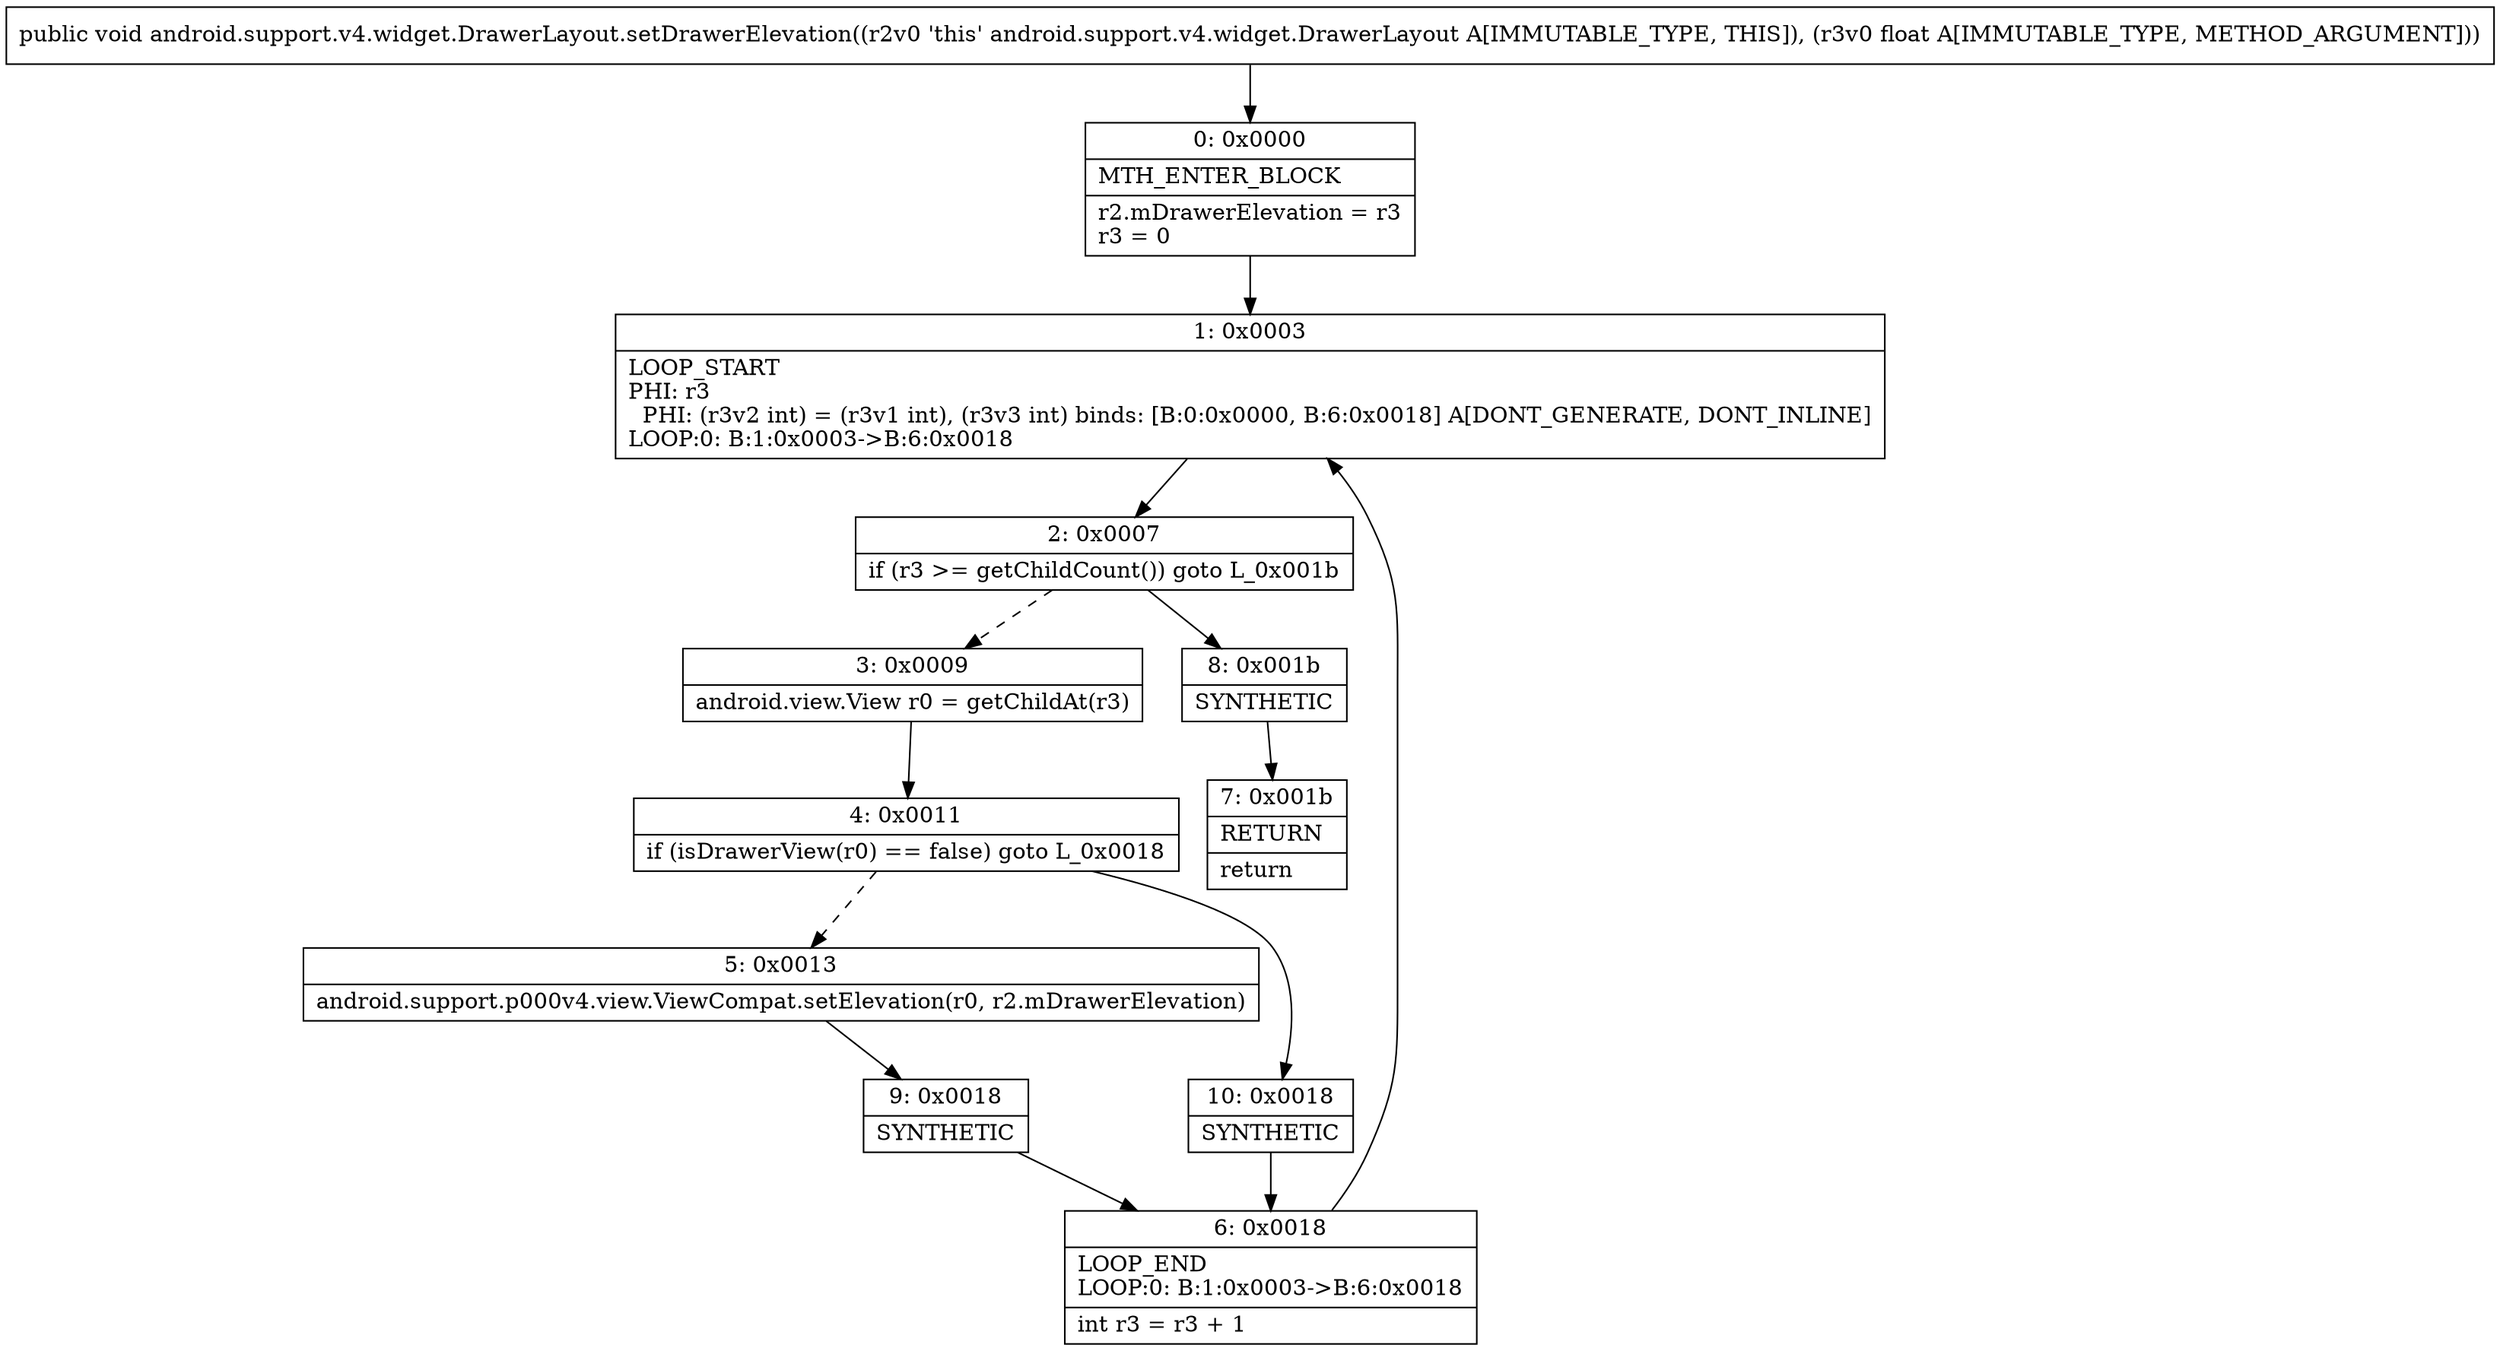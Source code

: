 digraph "CFG forandroid.support.v4.widget.DrawerLayout.setDrawerElevation(F)V" {
Node_0 [shape=record,label="{0\:\ 0x0000|MTH_ENTER_BLOCK\l|r2.mDrawerElevation = r3\lr3 = 0\l}"];
Node_1 [shape=record,label="{1\:\ 0x0003|LOOP_START\lPHI: r3 \l  PHI: (r3v2 int) = (r3v1 int), (r3v3 int) binds: [B:0:0x0000, B:6:0x0018] A[DONT_GENERATE, DONT_INLINE]\lLOOP:0: B:1:0x0003\-\>B:6:0x0018\l}"];
Node_2 [shape=record,label="{2\:\ 0x0007|if (r3 \>= getChildCount()) goto L_0x001b\l}"];
Node_3 [shape=record,label="{3\:\ 0x0009|android.view.View r0 = getChildAt(r3)\l}"];
Node_4 [shape=record,label="{4\:\ 0x0011|if (isDrawerView(r0) == false) goto L_0x0018\l}"];
Node_5 [shape=record,label="{5\:\ 0x0013|android.support.p000v4.view.ViewCompat.setElevation(r0, r2.mDrawerElevation)\l}"];
Node_6 [shape=record,label="{6\:\ 0x0018|LOOP_END\lLOOP:0: B:1:0x0003\-\>B:6:0x0018\l|int r3 = r3 + 1\l}"];
Node_7 [shape=record,label="{7\:\ 0x001b|RETURN\l|return\l}"];
Node_8 [shape=record,label="{8\:\ 0x001b|SYNTHETIC\l}"];
Node_9 [shape=record,label="{9\:\ 0x0018|SYNTHETIC\l}"];
Node_10 [shape=record,label="{10\:\ 0x0018|SYNTHETIC\l}"];
MethodNode[shape=record,label="{public void android.support.v4.widget.DrawerLayout.setDrawerElevation((r2v0 'this' android.support.v4.widget.DrawerLayout A[IMMUTABLE_TYPE, THIS]), (r3v0 float A[IMMUTABLE_TYPE, METHOD_ARGUMENT])) }"];
MethodNode -> Node_0;
Node_0 -> Node_1;
Node_1 -> Node_2;
Node_2 -> Node_3[style=dashed];
Node_2 -> Node_8;
Node_3 -> Node_4;
Node_4 -> Node_5[style=dashed];
Node_4 -> Node_10;
Node_5 -> Node_9;
Node_6 -> Node_1;
Node_8 -> Node_7;
Node_9 -> Node_6;
Node_10 -> Node_6;
}

